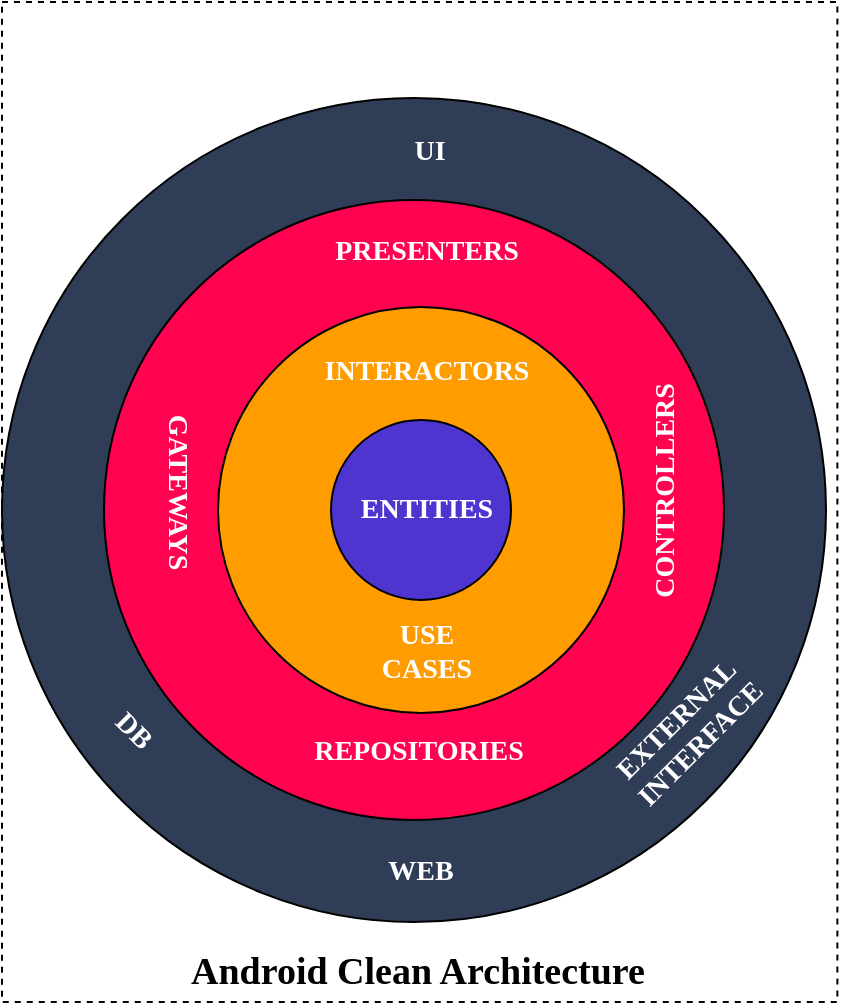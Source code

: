 <mxfile version="17.4.5" type="device"><diagram id="9OCQAOlKmEXbV7trn9QO" name="Page-1"><mxGraphModel dx="1747" dy="1304" grid="1" gridSize="10" guides="1" tooltips="1" connect="1" arrows="1" fold="1" page="1" pageScale="1" pageWidth="827" pageHeight="1169" math="0" shadow="0"><root><mxCell id="0"/><mxCell id="1" parent="0"/><mxCell id="vnsWKqCSyLAAJmeM0sdl-24" value="" style="group;strokeColor=default;perimeterSpacing=0;rounded=0;glass=0;sketch=0;shadow=0;fillColor=default;gradientColor=none;dashed=1;absoluteArcSize=0;portConstraint=none;container=0;recursiveResize=0;" vertex="1" connectable="0" parent="1"><mxGeometry x="210" y="140" width="417.69" height="500" as="geometry"/></mxCell><mxCell id="vnsWKqCSyLAAJmeM0sdl-2" value="" style="ellipse;whiteSpace=wrap;html=1;aspect=fixed;fillColor=#303D57;" vertex="1" parent="vnsWKqCSyLAAJmeM0sdl-24"><mxGeometry y="48" width="412" height="412" as="geometry"/></mxCell><mxCell id="vnsWKqCSyLAAJmeM0sdl-3" value="" style="ellipse;whiteSpace=wrap;html=1;aspect=fixed;fillColor=#FF0351;" vertex="1" parent="vnsWKqCSyLAAJmeM0sdl-24"><mxGeometry x="51" y="99" width="310" height="310" as="geometry"/></mxCell><mxCell id="vnsWKqCSyLAAJmeM0sdl-4" value="" style="ellipse;whiteSpace=wrap;html=1;aspect=fixed;fillColor=#FE9C00;" vertex="1" parent="vnsWKqCSyLAAJmeM0sdl-24"><mxGeometry x="108" y="152.5" width="203" height="203" as="geometry"/></mxCell><mxCell id="vnsWKqCSyLAAJmeM0sdl-6" value="" style="ellipse;whiteSpace=wrap;html=1;aspect=fixed;fillColor=#4F35CF;" vertex="1" parent="vnsWKqCSyLAAJmeM0sdl-24"><mxGeometry x="164.5" y="209" width="90" height="90" as="geometry"/></mxCell><mxCell id="vnsWKqCSyLAAJmeM0sdl-7" value="&lt;b&gt;&lt;font color=&quot;#ffffff&quot; style=&quot;font-size: 14px&quot;&gt;UI&lt;/font&gt;&lt;/b&gt;" style="text;html=1;strokeColor=none;fillColor=none;align=center;verticalAlign=middle;whiteSpace=wrap;rounded=0;fontFamily=Tahoma;" vertex="1" parent="vnsWKqCSyLAAJmeM0sdl-24"><mxGeometry x="184.25" y="60" width="60" height="30" as="geometry"/></mxCell><mxCell id="vnsWKqCSyLAAJmeM0sdl-8" value="&lt;b&gt;&lt;font color=&quot;#ffffff&quot; style=&quot;font-size: 14px&quot;&gt;PRESENTERS&lt;/font&gt;&lt;/b&gt;" style="text;html=1;strokeColor=none;fillColor=none;align=center;verticalAlign=middle;whiteSpace=wrap;rounded=0;rotation=0;absoluteArcSize=0;arcSize=12;fontFamily=Tahoma;" vertex="1" parent="vnsWKqCSyLAAJmeM0sdl-24"><mxGeometry x="175.5" y="110" width="72.5" height="30" as="geometry"/></mxCell><mxCell id="vnsWKqCSyLAAJmeM0sdl-9" value="&lt;b&gt;&lt;font color=&quot;#ffffff&quot; style=&quot;font-size: 14px&quot;&gt;INTERACTORS&lt;/font&gt;&lt;/b&gt;" style="text;html=1;strokeColor=none;fillColor=none;align=center;verticalAlign=middle;whiteSpace=wrap;rounded=0;fontFamily=Tahoma;" vertex="1" parent="vnsWKqCSyLAAJmeM0sdl-24"><mxGeometry x="175.5" y="170" width="72.5" height="30" as="geometry"/></mxCell><mxCell id="vnsWKqCSyLAAJmeM0sdl-10" value="&lt;b&gt;&lt;font color=&quot;#ffffff&quot; style=&quot;font-size: 14px&quot;&gt;ENTITIES&lt;/font&gt;&lt;/b&gt;" style="text;html=1;strokeColor=none;fillColor=none;align=center;verticalAlign=middle;whiteSpace=wrap;rounded=0;fontFamily=Tahoma;" vertex="1" parent="vnsWKqCSyLAAJmeM0sdl-24"><mxGeometry x="175.5" y="239" width="72.5" height="30" as="geometry"/></mxCell><mxCell id="vnsWKqCSyLAAJmeM0sdl-11" value="&lt;b&gt;&lt;font color=&quot;#ffffff&quot; style=&quot;font-size: 14px&quot;&gt;REPOSITORIES&lt;/font&gt;&lt;/b&gt;" style="text;html=1;strokeColor=none;fillColor=none;align=center;verticalAlign=middle;whiteSpace=wrap;rounded=0;fontFamily=Tahoma;" vertex="1" parent="vnsWKqCSyLAAJmeM0sdl-24"><mxGeometry x="171.75" y="360" width="72.5" height="30" as="geometry"/></mxCell><mxCell id="vnsWKqCSyLAAJmeM0sdl-12" value="&lt;b&gt;&lt;font color=&quot;#ffffff&quot; style=&quot;font-size: 14px&quot;&gt;DB&lt;/font&gt;&lt;/b&gt;" style="text;html=1;strokeColor=none;fillColor=none;align=center;verticalAlign=middle;whiteSpace=wrap;rounded=0;fontFamily=Tahoma;rotation=45;" vertex="1" parent="vnsWKqCSyLAAJmeM0sdl-24"><mxGeometry x="38" y="349.5" width="56.25" height="30" as="geometry"/></mxCell><mxCell id="vnsWKqCSyLAAJmeM0sdl-13" value="&lt;b&gt;&lt;font color=&quot;#ffffff&quot; style=&quot;font-size: 14px&quot;&gt;WEB&lt;/font&gt;&lt;/b&gt;" style="text;html=1;strokeColor=none;fillColor=none;align=center;verticalAlign=middle;whiteSpace=wrap;rounded=0;fontFamily=Tahoma;" vertex="1" parent="vnsWKqCSyLAAJmeM0sdl-24"><mxGeometry x="173.25" y="420" width="72.5" height="30" as="geometry"/></mxCell><mxCell id="vnsWKqCSyLAAJmeM0sdl-14" value="&lt;b&gt;&lt;font color=&quot;#ffffff&quot; style=&quot;font-size: 14px&quot;&gt;EXTERNAL INTERFACE&lt;/font&gt;&lt;/b&gt;" style="text;html=1;strokeColor=none;fillColor=none;align=center;verticalAlign=middle;whiteSpace=wrap;rounded=0;fontFamily=Tahoma;rotation=-45;" vertex="1" parent="vnsWKqCSyLAAJmeM0sdl-24"><mxGeometry x="318" y="359" width="50" height="11" as="geometry"/></mxCell><mxCell id="vnsWKqCSyLAAJmeM0sdl-18" value="" style="shape=image;verticalLabelPosition=bottom;labelBackgroundColor=default;verticalAlign=top;aspect=fixed;imageAspect=0;image=https://emp.neosofttech.com/assets/f50a28d6/assets/images/neosoft.svg;" vertex="1" parent="vnsWKqCSyLAAJmeM0sdl-24"><mxGeometry x="268.31" width="149.38" height="40" as="geometry"/></mxCell><mxCell id="vnsWKqCSyLAAJmeM0sdl-20" value="&lt;b&gt;&lt;font color=&quot;#ffffff&quot; style=&quot;font-size: 14px&quot;&gt;GATEWAYS&lt;/font&gt;&lt;/b&gt;" style="text;html=1;strokeColor=none;fillColor=none;align=center;verticalAlign=middle;whiteSpace=wrap;rounded=0;rotation=90;absoluteArcSize=0;arcSize=12;fontFamily=Tahoma;" vertex="1" parent="vnsWKqCSyLAAJmeM0sdl-24"><mxGeometry x="51" y="230" width="72.5" height="30" as="geometry"/></mxCell><mxCell id="vnsWKqCSyLAAJmeM0sdl-21" value="&lt;b&gt;&lt;font color=&quot;#ffffff&quot; style=&quot;font-size: 14px&quot;&gt;CONTROLLERS&lt;/font&gt;&lt;/b&gt;" style="text;html=1;strokeColor=none;fillColor=none;align=center;verticalAlign=middle;whiteSpace=wrap;rounded=0;rotation=-90;absoluteArcSize=0;arcSize=12;fontFamily=Tahoma;" vertex="1" parent="vnsWKqCSyLAAJmeM0sdl-24"><mxGeometry x="295.5" y="230" width="72.5" height="30" as="geometry"/></mxCell><mxCell id="vnsWKqCSyLAAJmeM0sdl-22" value="&lt;b&gt;&lt;font color=&quot;#ffffff&quot; style=&quot;font-size: 14px&quot;&gt;USE CASES&lt;/font&gt;&lt;/b&gt;" style="text;html=1;strokeColor=none;fillColor=none;align=center;verticalAlign=middle;whiteSpace=wrap;rounded=0;fontFamily=Tahoma;" vertex="1" parent="vnsWKqCSyLAAJmeM0sdl-24"><mxGeometry x="175.5" y="310" width="72.5" height="30" as="geometry"/></mxCell><mxCell id="vnsWKqCSyLAAJmeM0sdl-23" value="Android Clean Architecture" style="text;html=1;strokeColor=none;fillColor=none;align=center;verticalAlign=middle;whiteSpace=wrap;rounded=0;fontFamily=Tahoma;fontSize=19;fontColor=#000000;fontStyle=1" vertex="1" parent="vnsWKqCSyLAAJmeM0sdl-24"><mxGeometry x="68" y="470" width="280" height="30" as="geometry"/></mxCell></root></mxGraphModel></diagram></mxfile>
